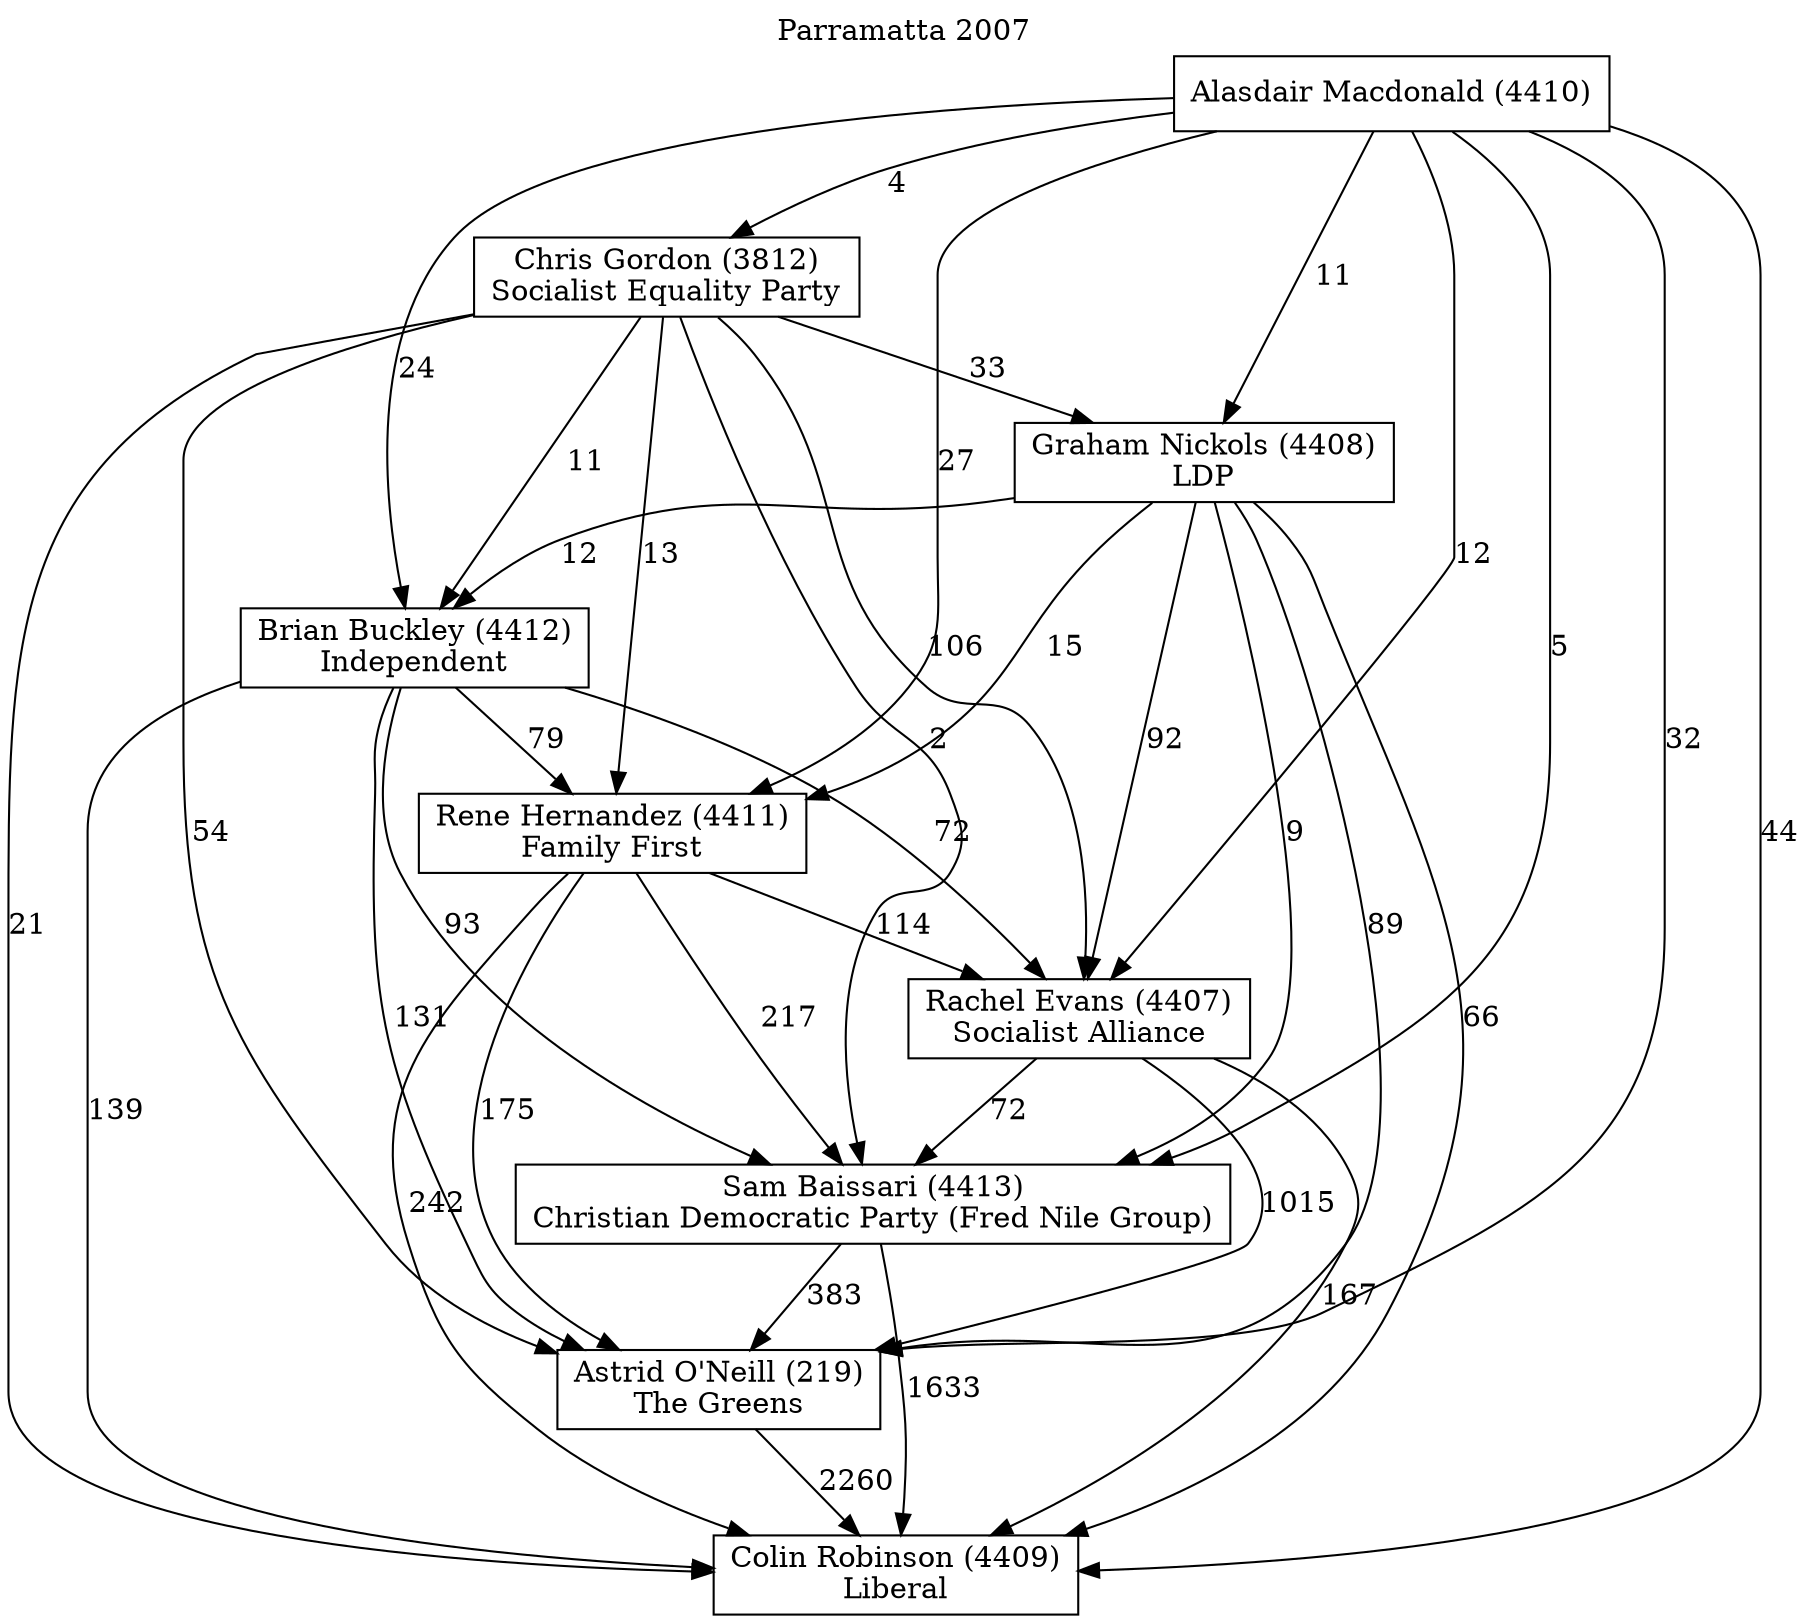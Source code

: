 // House preference flow
digraph "Colin Robinson (4409)_Parramatta_2007" {
	graph [label="Parramatta 2007" labelloc=t mclimit=10]
	node [shape=box]
	"Colin Robinson (4409)" [label="Colin Robinson (4409)
Liberal"]
	"Astrid O'Neill (219)" [label="Astrid O'Neill (219)
The Greens"]
	"Sam Baissari (4413)" [label="Sam Baissari (4413)
Christian Democratic Party (Fred Nile Group)"]
	"Rachel Evans (4407)" [label="Rachel Evans (4407)
Socialist Alliance"]
	"Rene Hernandez (4411)" [label="Rene Hernandez (4411)
Family First"]
	"Brian Buckley (4412)" [label="Brian Buckley (4412)
Independent"]
	"Graham Nickols (4408)" [label="Graham Nickols (4408)
LDP"]
	"Chris Gordon (3812)" [label="Chris Gordon (3812)
Socialist Equality Party"]
	"Alasdair Macdonald (4410)" [label="Alasdair Macdonald (4410)
"]
	"Astrid O'Neill (219)" -> "Colin Robinson (4409)" [label=2260]
	"Sam Baissari (4413)" -> "Astrid O'Neill (219)" [label=383]
	"Rachel Evans (4407)" -> "Sam Baissari (4413)" [label=72]
	"Rene Hernandez (4411)" -> "Rachel Evans (4407)" [label=114]
	"Brian Buckley (4412)" -> "Rene Hernandez (4411)" [label=79]
	"Graham Nickols (4408)" -> "Brian Buckley (4412)" [label=12]
	"Chris Gordon (3812)" -> "Graham Nickols (4408)" [label=33]
	"Alasdair Macdonald (4410)" -> "Chris Gordon (3812)" [label=4]
	"Sam Baissari (4413)" -> "Colin Robinson (4409)" [label=1633]
	"Rachel Evans (4407)" -> "Colin Robinson (4409)" [label=167]
	"Rene Hernandez (4411)" -> "Colin Robinson (4409)" [label=242]
	"Brian Buckley (4412)" -> "Colin Robinson (4409)" [label=139]
	"Graham Nickols (4408)" -> "Colin Robinson (4409)" [label=66]
	"Chris Gordon (3812)" -> "Colin Robinson (4409)" [label=21]
	"Alasdair Macdonald (4410)" -> "Colin Robinson (4409)" [label=44]
	"Alasdair Macdonald (4410)" -> "Graham Nickols (4408)" [label=11]
	"Chris Gordon (3812)" -> "Brian Buckley (4412)" [label=11]
	"Alasdair Macdonald (4410)" -> "Brian Buckley (4412)" [label=24]
	"Graham Nickols (4408)" -> "Rene Hernandez (4411)" [label=15]
	"Chris Gordon (3812)" -> "Rene Hernandez (4411)" [label=13]
	"Alasdair Macdonald (4410)" -> "Rene Hernandez (4411)" [label=27]
	"Brian Buckley (4412)" -> "Rachel Evans (4407)" [label=72]
	"Graham Nickols (4408)" -> "Rachel Evans (4407)" [label=92]
	"Chris Gordon (3812)" -> "Rachel Evans (4407)" [label=106]
	"Alasdair Macdonald (4410)" -> "Rachel Evans (4407)" [label=12]
	"Rene Hernandez (4411)" -> "Sam Baissari (4413)" [label=217]
	"Brian Buckley (4412)" -> "Sam Baissari (4413)" [label=93]
	"Graham Nickols (4408)" -> "Sam Baissari (4413)" [label=9]
	"Chris Gordon (3812)" -> "Sam Baissari (4413)" [label=2]
	"Alasdair Macdonald (4410)" -> "Sam Baissari (4413)" [label=5]
	"Rachel Evans (4407)" -> "Astrid O'Neill (219)" [label=1015]
	"Rene Hernandez (4411)" -> "Astrid O'Neill (219)" [label=175]
	"Brian Buckley (4412)" -> "Astrid O'Neill (219)" [label=131]
	"Graham Nickols (4408)" -> "Astrid O'Neill (219)" [label=89]
	"Chris Gordon (3812)" -> "Astrid O'Neill (219)" [label=54]
	"Alasdair Macdonald (4410)" -> "Astrid O'Neill (219)" [label=32]
}
